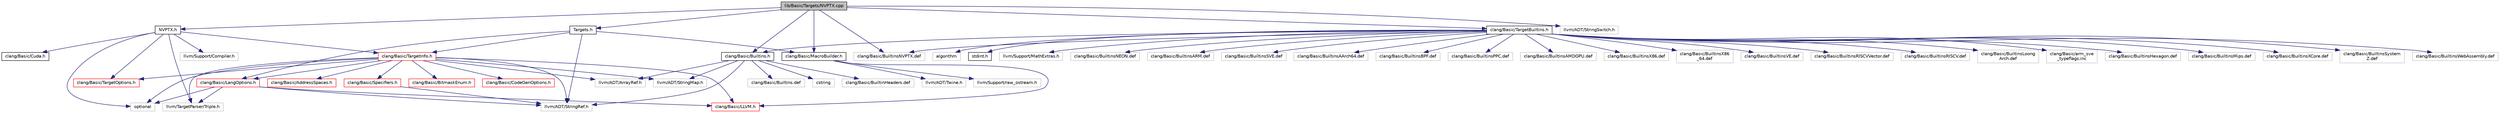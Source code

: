 digraph "lib/Basic/Targets/NVPTX.cpp"
{
 // LATEX_PDF_SIZE
  bgcolor="transparent";
  edge [fontname="Helvetica",fontsize="10",labelfontname="Helvetica",labelfontsize="10"];
  node [fontname="Helvetica",fontsize="10",shape=record];
  Node1 [label="lib/Basic/Targets/NVPTX.cpp",height=0.2,width=0.4,color="black", fillcolor="grey75", style="filled", fontcolor="black",tooltip=" "];
  Node1 -> Node2 [color="midnightblue",fontsize="10",style="solid",fontname="Helvetica"];
  Node2 [label="NVPTX.h",height=0.2,width=0.4,color="black",URL="$NVPTX_8h.html",tooltip=" "];
  Node2 -> Node3 [color="midnightblue",fontsize="10",style="solid",fontname="Helvetica"];
  Node3 [label="clang/Basic/Cuda.h",height=0.2,width=0.4,color="black",URL="$include_2clang_2Basic_2Cuda_8h.html",tooltip=" "];
  Node2 -> Node4 [color="midnightblue",fontsize="10",style="solid",fontname="Helvetica"];
  Node4 [label="clang/Basic/TargetInfo.h",height=0.2,width=0.4,color="red",URL="$include_2clang_2Basic_2TargetInfo_8h.html",tooltip=" "];
  Node4 -> Node5 [color="midnightblue",fontsize="10",style="solid",fontname="Helvetica"];
  Node5 [label="clang/Basic/AddressSpaces.h",height=0.2,width=0.4,color="red",URL="$AddressSpaces_8h.html",tooltip=" "];
  Node4 -> Node7 [color="midnightblue",fontsize="10",style="solid",fontname="Helvetica"];
  Node7 [label="clang/Basic/BitmaskEnum.h",height=0.2,width=0.4,color="red",URL="$BitmaskEnum_8h.html",tooltip=" "];
  Node4 -> Node9 [color="midnightblue",fontsize="10",style="solid",fontname="Helvetica"];
  Node9 [label="clang/Basic/CodeGenOptions.h",height=0.2,width=0.4,color="red",URL="$CodeGenOptions_8h.html",tooltip=" "];
  Node4 -> Node12 [color="midnightblue",fontsize="10",style="solid",fontname="Helvetica"];
  Node12 [label="clang/Basic/LLVM.h",height=0.2,width=0.4,color="red",URL="$LLVM_8h.html",tooltip=" "];
  Node4 -> Node31 [color="midnightblue",fontsize="10",style="solid",fontname="Helvetica"];
  Node31 [label="clang/Basic/LangOptions.h",height=0.2,width=0.4,color="red",URL="$LangOptions_8h.html",tooltip=" "];
  Node31 -> Node12 [color="midnightblue",fontsize="10",style="solid",fontname="Helvetica"];
  Node31 -> Node15 [color="midnightblue",fontsize="10",style="solid",fontname="Helvetica"];
  Node15 [label="llvm/ADT/StringRef.h",height=0.2,width=0.4,color="grey75",tooltip=" "];
  Node31 -> Node38 [color="midnightblue",fontsize="10",style="solid",fontname="Helvetica"];
  Node38 [label="llvm/TargetParser/Triple.h",height=0.2,width=0.4,color="grey75",tooltip=" "];
  Node31 -> Node45 [color="midnightblue",fontsize="10",style="solid",fontname="Helvetica"];
  Node45 [label="optional",height=0.2,width=0.4,color="grey75",tooltip=" "];
  Node4 -> Node48 [color="midnightblue",fontsize="10",style="solid",fontname="Helvetica"];
  Node48 [label="clang/Basic/Specifiers.h",height=0.2,width=0.4,color="red",URL="$Specifiers_8h.html",tooltip=" "];
  Node48 -> Node15 [color="midnightblue",fontsize="10",style="solid",fontname="Helvetica"];
  Node4 -> Node52 [color="midnightblue",fontsize="10",style="solid",fontname="Helvetica"];
  Node52 [label="clang/Basic/TargetOptions.h",height=0.2,width=0.4,color="red",URL="$TargetOptions_8h.html",tooltip=" "];
  Node4 -> Node56 [color="midnightblue",fontsize="10",style="solid",fontname="Helvetica"];
  Node56 [label="llvm/ADT/ArrayRef.h",height=0.2,width=0.4,color="grey75",tooltip=" "];
  Node4 -> Node40 [color="midnightblue",fontsize="10",style="solid",fontname="Helvetica"];
  Node40 [label="llvm/ADT/StringMap.h",height=0.2,width=0.4,color="grey75",tooltip=" "];
  Node4 -> Node15 [color="midnightblue",fontsize="10",style="solid",fontname="Helvetica"];
  Node4 -> Node38 [color="midnightblue",fontsize="10",style="solid",fontname="Helvetica"];
  Node4 -> Node45 [color="midnightblue",fontsize="10",style="solid",fontname="Helvetica"];
  Node2 -> Node52 [color="midnightblue",fontsize="10",style="solid",fontname="Helvetica"];
  Node2 -> Node63 [color="midnightblue",fontsize="10",style="solid",fontname="Helvetica"];
  Node63 [label="llvm/Support/Compiler.h",height=0.2,width=0.4,color="grey75",tooltip=" "];
  Node2 -> Node38 [color="midnightblue",fontsize="10",style="solid",fontname="Helvetica"];
  Node2 -> Node45 [color="midnightblue",fontsize="10",style="solid",fontname="Helvetica"];
  Node1 -> Node64 [color="midnightblue",fontsize="10",style="solid",fontname="Helvetica"];
  Node64 [label="Targets.h",height=0.2,width=0.4,color="black",URL="$Targets_8h.html",tooltip=" "];
  Node64 -> Node31 [color="midnightblue",fontsize="10",style="solid",fontname="Helvetica"];
  Node64 -> Node65 [color="midnightblue",fontsize="10",style="solid",fontname="Helvetica"];
  Node65 [label="clang/Basic/MacroBuilder.h",height=0.2,width=0.4,color="black",URL="$MacroBuilder_8h.html",tooltip=" "];
  Node65 -> Node12 [color="midnightblue",fontsize="10",style="solid",fontname="Helvetica"];
  Node65 -> Node66 [color="midnightblue",fontsize="10",style="solid",fontname="Helvetica"];
  Node66 [label="llvm/ADT/Twine.h",height=0.2,width=0.4,color="grey75",tooltip=" "];
  Node65 -> Node67 [color="midnightblue",fontsize="10",style="solid",fontname="Helvetica"];
  Node67 [label="llvm/Support/raw_ostream.h",height=0.2,width=0.4,color="grey75",tooltip=" "];
  Node64 -> Node4 [color="midnightblue",fontsize="10",style="solid",fontname="Helvetica"];
  Node64 -> Node15 [color="midnightblue",fontsize="10",style="solid",fontname="Helvetica"];
  Node1 -> Node68 [color="midnightblue",fontsize="10",style="solid",fontname="Helvetica"];
  Node68 [label="clang/Basic/Builtins.h",height=0.2,width=0.4,color="black",URL="$Builtins_8h.html",tooltip=" "];
  Node68 -> Node56 [color="midnightblue",fontsize="10",style="solid",fontname="Helvetica"];
  Node68 -> Node40 [color="midnightblue",fontsize="10",style="solid",fontname="Helvetica"];
  Node68 -> Node15 [color="midnightblue",fontsize="10",style="solid",fontname="Helvetica"];
  Node68 -> Node69 [color="midnightblue",fontsize="10",style="solid",fontname="Helvetica"];
  Node69 [label="cstring",height=0.2,width=0.4,color="grey75",tooltip=" "];
  Node68 -> Node70 [color="midnightblue",fontsize="10",style="solid",fontname="Helvetica"];
  Node70 [label="clang/Basic/BuiltinHeaders.def",height=0.2,width=0.4,color="grey75",tooltip=" "];
  Node68 -> Node71 [color="midnightblue",fontsize="10",style="solid",fontname="Helvetica"];
  Node71 [label="clang/Basic/Builtins.def",height=0.2,width=0.4,color="grey75",tooltip=" "];
  Node1 -> Node65 [color="midnightblue",fontsize="10",style="solid",fontname="Helvetica"];
  Node1 -> Node72 [color="midnightblue",fontsize="10",style="solid",fontname="Helvetica"];
  Node72 [label="clang/Basic/TargetBuiltins.h",height=0.2,width=0.4,color="black",URL="$TargetBuiltins_8h.html",tooltip=" "];
  Node72 -> Node73 [color="midnightblue",fontsize="10",style="solid",fontname="Helvetica"];
  Node73 [label="algorithm",height=0.2,width=0.4,color="grey75",tooltip=" "];
  Node72 -> Node74 [color="midnightblue",fontsize="10",style="solid",fontname="Helvetica"];
  Node74 [label="stdint.h",height=0.2,width=0.4,color="black",URL="$stdint_8h.html",tooltip=" "];
  Node72 -> Node68 [color="midnightblue",fontsize="10",style="solid",fontname="Helvetica"];
  Node72 -> Node21 [color="midnightblue",fontsize="10",style="solid",fontname="Helvetica"];
  Node21 [label="llvm/Support/MathExtras.h",height=0.2,width=0.4,color="grey75",tooltip=" "];
  Node72 -> Node75 [color="midnightblue",fontsize="10",style="solid",fontname="Helvetica"];
  Node75 [label="clang/Basic/BuiltinsNEON.def",height=0.2,width=0.4,color="grey75",tooltip=" "];
  Node72 -> Node76 [color="midnightblue",fontsize="10",style="solid",fontname="Helvetica"];
  Node76 [label="clang/Basic/BuiltinsARM.def",height=0.2,width=0.4,color="grey75",tooltip=" "];
  Node72 -> Node77 [color="midnightblue",fontsize="10",style="solid",fontname="Helvetica"];
  Node77 [label="clang/Basic/BuiltinsSVE.def",height=0.2,width=0.4,color="grey75",tooltip=" "];
  Node72 -> Node78 [color="midnightblue",fontsize="10",style="solid",fontname="Helvetica"];
  Node78 [label="clang/Basic/BuiltinsAArch64.def",height=0.2,width=0.4,color="grey75",tooltip=" "];
  Node72 -> Node79 [color="midnightblue",fontsize="10",style="solid",fontname="Helvetica"];
  Node79 [label="clang/Basic/BuiltinsBPF.def",height=0.2,width=0.4,color="grey75",tooltip=" "];
  Node72 -> Node80 [color="midnightblue",fontsize="10",style="solid",fontname="Helvetica"];
  Node80 [label="clang/Basic/BuiltinsPPC.def",height=0.2,width=0.4,color="grey75",tooltip=" "];
  Node72 -> Node81 [color="midnightblue",fontsize="10",style="solid",fontname="Helvetica"];
  Node81 [label="clang/Basic/BuiltinsNVPTX.def",height=0.2,width=0.4,color="grey75",tooltip=" "];
  Node72 -> Node82 [color="midnightblue",fontsize="10",style="solid",fontname="Helvetica"];
  Node82 [label="clang/Basic/BuiltinsAMDGPU.def",height=0.2,width=0.4,color="grey75",tooltip=" "];
  Node72 -> Node83 [color="midnightblue",fontsize="10",style="solid",fontname="Helvetica"];
  Node83 [label="clang/Basic/BuiltinsX86.def",height=0.2,width=0.4,color="grey75",tooltip=" "];
  Node72 -> Node84 [color="midnightblue",fontsize="10",style="solid",fontname="Helvetica"];
  Node84 [label="clang/Basic/BuiltinsX86\l_64.def",height=0.2,width=0.4,color="grey75",tooltip=" "];
  Node72 -> Node85 [color="midnightblue",fontsize="10",style="solid",fontname="Helvetica"];
  Node85 [label="clang/Basic/BuiltinsVE.def",height=0.2,width=0.4,color="grey75",tooltip=" "];
  Node72 -> Node86 [color="midnightblue",fontsize="10",style="solid",fontname="Helvetica"];
  Node86 [label="clang/Basic/BuiltinsRISCVVector.def",height=0.2,width=0.4,color="grey75",tooltip=" "];
  Node72 -> Node87 [color="midnightblue",fontsize="10",style="solid",fontname="Helvetica"];
  Node87 [label="clang/Basic/BuiltinsRISCV.def",height=0.2,width=0.4,color="grey75",tooltip=" "];
  Node72 -> Node88 [color="midnightblue",fontsize="10",style="solid",fontname="Helvetica"];
  Node88 [label="clang/Basic/BuiltinsLoong\lArch.def",height=0.2,width=0.4,color="grey75",tooltip=" "];
  Node72 -> Node89 [color="midnightblue",fontsize="10",style="solid",fontname="Helvetica"];
  Node89 [label="clang/Basic/arm_sve\l_typeflags.inc",height=0.2,width=0.4,color="grey75",tooltip=" "];
  Node72 -> Node90 [color="midnightblue",fontsize="10",style="solid",fontname="Helvetica"];
  Node90 [label="clang/Basic/BuiltinsHexagon.def",height=0.2,width=0.4,color="grey75",tooltip=" "];
  Node72 -> Node91 [color="midnightblue",fontsize="10",style="solid",fontname="Helvetica"];
  Node91 [label="clang/Basic/BuiltinsMips.def",height=0.2,width=0.4,color="grey75",tooltip=" "];
  Node72 -> Node92 [color="midnightblue",fontsize="10",style="solid",fontname="Helvetica"];
  Node92 [label="clang/Basic/BuiltinsXCore.def",height=0.2,width=0.4,color="grey75",tooltip=" "];
  Node72 -> Node93 [color="midnightblue",fontsize="10",style="solid",fontname="Helvetica"];
  Node93 [label="clang/Basic/BuiltinsSystem\lZ.def",height=0.2,width=0.4,color="grey75",tooltip=" "];
  Node72 -> Node94 [color="midnightblue",fontsize="10",style="solid",fontname="Helvetica"];
  Node94 [label="clang/Basic/BuiltinsWebAssembly.def",height=0.2,width=0.4,color="grey75",tooltip=" "];
  Node1 -> Node95 [color="midnightblue",fontsize="10",style="solid",fontname="Helvetica"];
  Node95 [label="llvm/ADT/StringSwitch.h",height=0.2,width=0.4,color="grey75",tooltip=" "];
  Node1 -> Node81 [color="midnightblue",fontsize="10",style="solid",fontname="Helvetica"];
}
